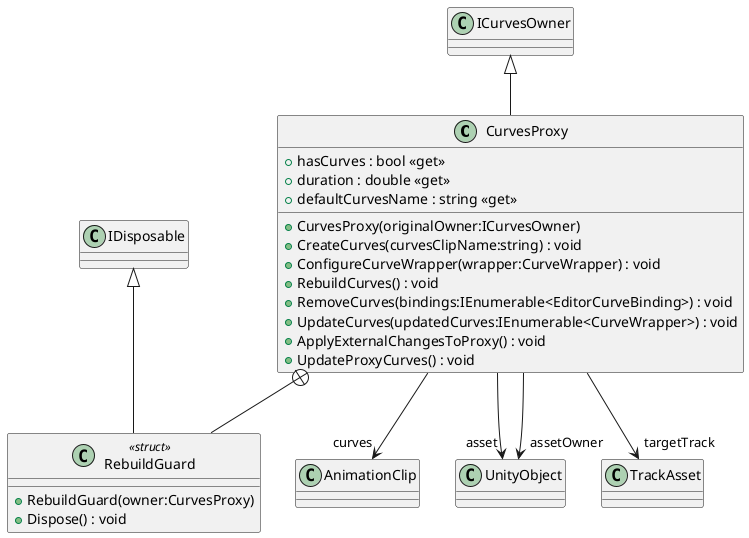 @startuml
class CurvesProxy {
    + hasCurves : bool <<get>>
    + duration : double <<get>>
    + defaultCurvesName : string <<get>>
    + CurvesProxy(originalOwner:ICurvesOwner)
    + CreateCurves(curvesClipName:string) : void
    + ConfigureCurveWrapper(wrapper:CurveWrapper) : void
    + RebuildCurves() : void
    + RemoveCurves(bindings:IEnumerable<EditorCurveBinding>) : void
    + UpdateCurves(updatedCurves:IEnumerable<CurveWrapper>) : void
    + ApplyExternalChangesToProxy() : void
    + UpdateProxyCurves() : void
}
class RebuildGuard <<struct>> {
    + RebuildGuard(owner:CurvesProxy)
    + Dispose() : void
}
ICurvesOwner <|-- CurvesProxy
CurvesProxy --> "curves" AnimationClip
CurvesProxy --> "asset" UnityObject
CurvesProxy --> "assetOwner" UnityObject
CurvesProxy --> "targetTrack" TrackAsset
CurvesProxy +-- RebuildGuard
IDisposable <|-- RebuildGuard
@enduml
